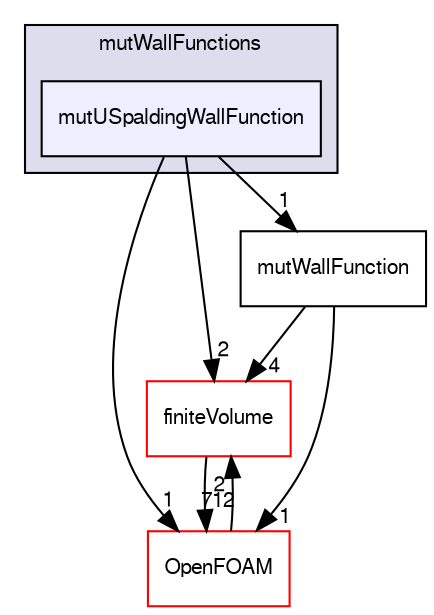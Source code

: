 digraph "src/turbulenceModels/compressible/RAS/derivedFvPatchFields/wallFunctions/mutWallFunctions/mutUSpaldingWallFunction" {
  bgcolor=transparent;
  compound=true
  node [ fontsize="10", fontname="FreeSans"];
  edge [ labelfontsize="10", labelfontname="FreeSans"];
  subgraph clusterdir_47b741f315fec8ed73158a9863eaebb9 {
    graph [ bgcolor="#ddddee", pencolor="black", label="mutWallFunctions" fontname="FreeSans", fontsize="10", URL="dir_47b741f315fec8ed73158a9863eaebb9.html"]
  dir_a7764adeba8e461fddafe73c73ce335e [shape=box, label="mutUSpaldingWallFunction", style="filled", fillcolor="#eeeeff", pencolor="black", URL="dir_a7764adeba8e461fddafe73c73ce335e.html"];
  }
  dir_9bd15774b555cf7259a6fa18f99fe99b [shape=box label="finiteVolume" color="red" URL="dir_9bd15774b555cf7259a6fa18f99fe99b.html"];
  dir_c5473ff19b20e6ec4dfe5c310b3778a8 [shape=box label="OpenFOAM" color="red" URL="dir_c5473ff19b20e6ec4dfe5c310b3778a8.html"];
  dir_fccb86d5608fa408ef0805c8bf8c47ea [shape=box label="mutWallFunction" URL="dir_fccb86d5608fa408ef0805c8bf8c47ea.html"];
  dir_9bd15774b555cf7259a6fa18f99fe99b->dir_c5473ff19b20e6ec4dfe5c310b3778a8 [headlabel="712", labeldistance=1.5 headhref="dir_000749_001732.html"];
  dir_a7764adeba8e461fddafe73c73ce335e->dir_9bd15774b555cf7259a6fa18f99fe99b [headlabel="2", labeldistance=1.5 headhref="dir_002911_000749.html"];
  dir_a7764adeba8e461fddafe73c73ce335e->dir_c5473ff19b20e6ec4dfe5c310b3778a8 [headlabel="1", labeldistance=1.5 headhref="dir_002911_001732.html"];
  dir_a7764adeba8e461fddafe73c73ce335e->dir_fccb86d5608fa408ef0805c8bf8c47ea [headlabel="1", labeldistance=1.5 headhref="dir_002911_002913.html"];
  dir_c5473ff19b20e6ec4dfe5c310b3778a8->dir_9bd15774b555cf7259a6fa18f99fe99b [headlabel="2", labeldistance=1.5 headhref="dir_001732_000749.html"];
  dir_fccb86d5608fa408ef0805c8bf8c47ea->dir_9bd15774b555cf7259a6fa18f99fe99b [headlabel="4", labeldistance=1.5 headhref="dir_002913_000749.html"];
  dir_fccb86d5608fa408ef0805c8bf8c47ea->dir_c5473ff19b20e6ec4dfe5c310b3778a8 [headlabel="1", labeldistance=1.5 headhref="dir_002913_001732.html"];
}
